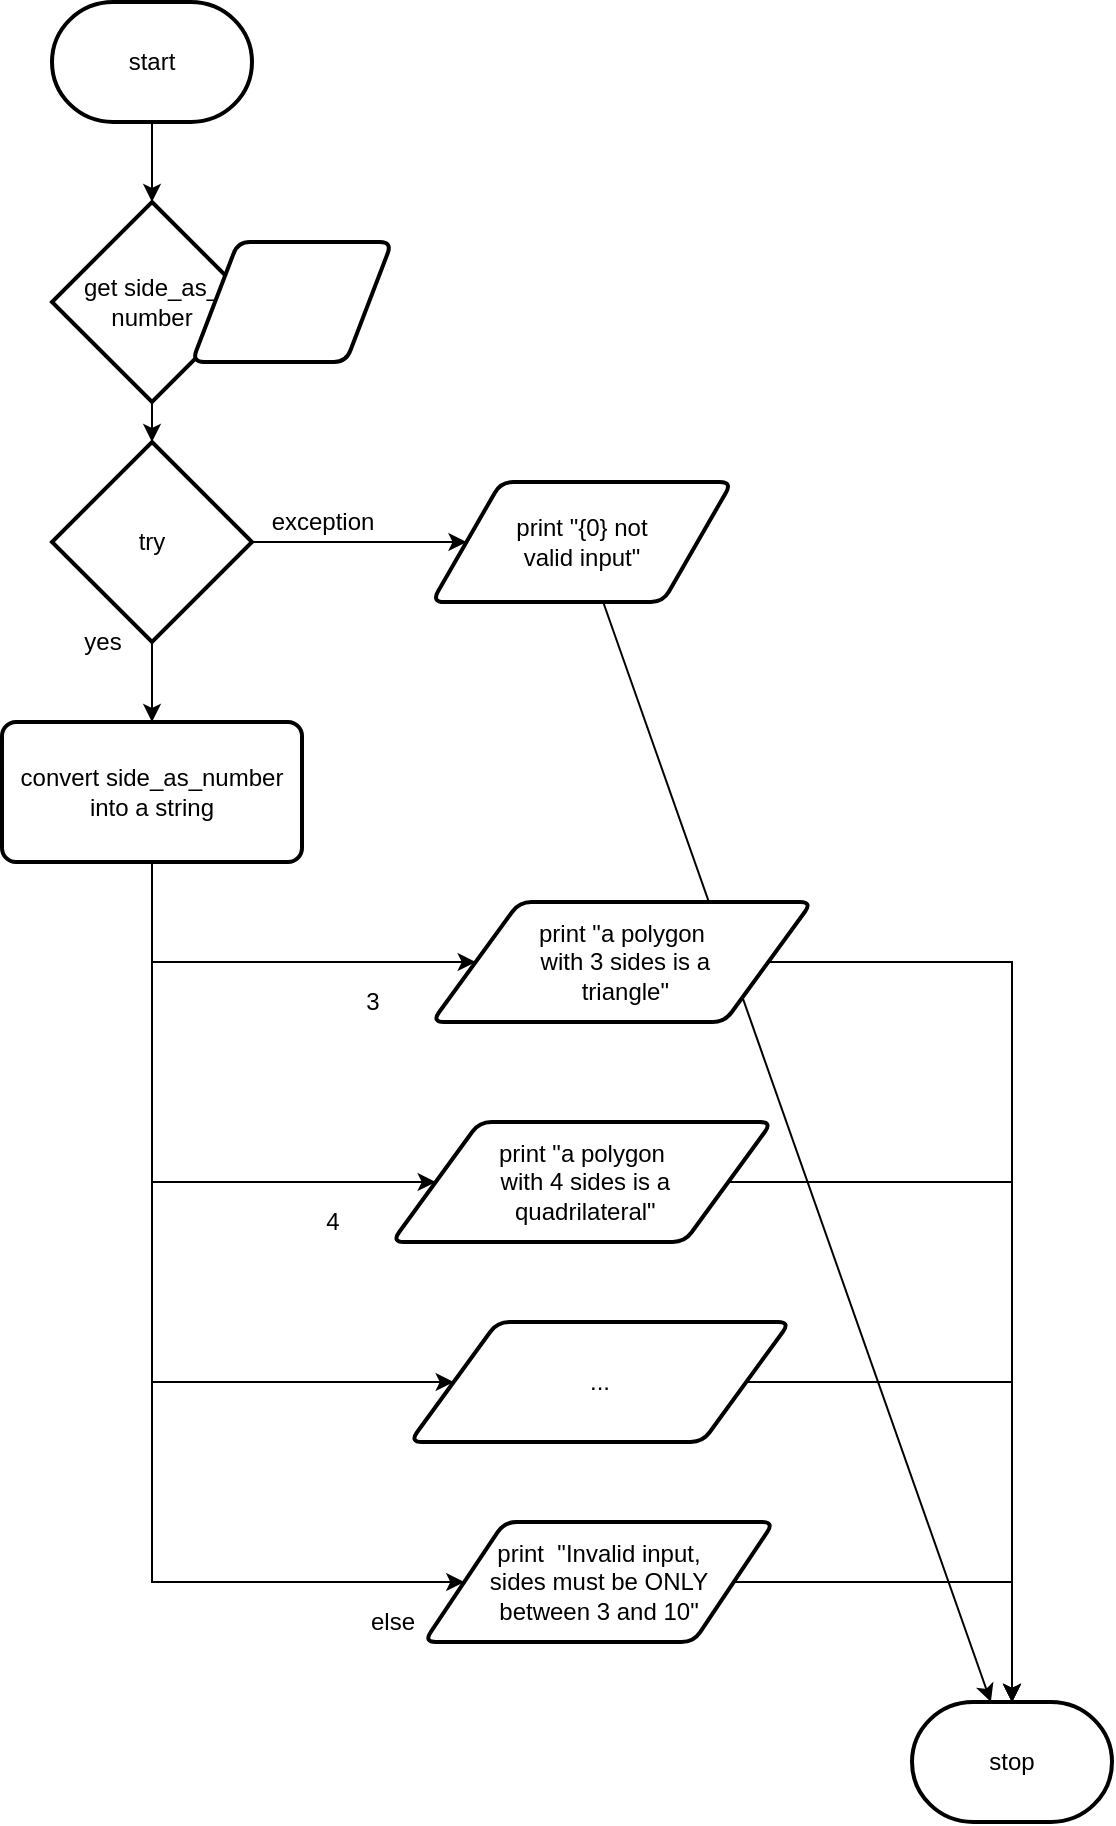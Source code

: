 <mxfile>
    <diagram id="HUNve_RoRBi3CLMW4R-9" name="Page-1">
        <mxGraphModel dx="572" dy="529" grid="1" gridSize="10" guides="1" tooltips="1" connect="1" arrows="1" fold="1" page="1" pageScale="1" pageWidth="827" pageHeight="1169" math="0" shadow="0">
            <root>
                <mxCell id="0"/>
                <mxCell id="1" parent="0"/>
                <mxCell id="8" style="edgeStyle=none;html=1;exitX=0.5;exitY=1;exitDx=0;exitDy=0;exitPerimeter=0;" edge="1" parent="1" source="2" target="3">
                    <mxGeometry relative="1" as="geometry"/>
                </mxCell>
                <mxCell id="2" value="start" style="strokeWidth=2;html=1;shape=mxgraph.flowchart.terminator;whiteSpace=wrap;" vertex="1" parent="1">
                    <mxGeometry x="140" y="50" width="100" height="60" as="geometry"/>
                </mxCell>
                <mxCell id="9" style="edgeStyle=none;html=1;exitX=0.5;exitY=1;exitDx=0;exitDy=0;exitPerimeter=0;" edge="1" parent="1" source="3" target="5">
                    <mxGeometry relative="1" as="geometry"/>
                </mxCell>
                <mxCell id="3" value="get side_as_&lt;br&gt;number" style="strokeWidth=2;html=1;shape=mxgraph.flowchart.decision;whiteSpace=wrap;" vertex="1" parent="1">
                    <mxGeometry x="140" y="150" width="100" height="100" as="geometry"/>
                </mxCell>
                <mxCell id="18" style="edgeStyle=none;html=1;exitX=0.5;exitY=1;exitDx=0;exitDy=0;entryX=0;entryY=0.5;entryDx=0;entryDy=0;rounded=0;" edge="1" parent="1" source="4" target="12">
                    <mxGeometry relative="1" as="geometry">
                        <Array as="points">
                            <mxPoint x="190" y="530"/>
                        </Array>
                    </mxGeometry>
                </mxCell>
                <mxCell id="19" style="edgeStyle=none;rounded=0;html=1;exitX=0.5;exitY=1;exitDx=0;exitDy=0;entryX=0;entryY=0.5;entryDx=0;entryDy=0;" edge="1" parent="1" source="4" target="13">
                    <mxGeometry relative="1" as="geometry">
                        <Array as="points">
                            <mxPoint x="190" y="640"/>
                        </Array>
                    </mxGeometry>
                </mxCell>
                <mxCell id="20" style="edgeStyle=none;rounded=0;html=1;exitX=0.5;exitY=1;exitDx=0;exitDy=0;entryX=0;entryY=0.5;entryDx=0;entryDy=0;" edge="1" parent="1" source="4" target="14">
                    <mxGeometry relative="1" as="geometry">
                        <Array as="points">
                            <mxPoint x="190" y="740"/>
                        </Array>
                    </mxGeometry>
                </mxCell>
                <mxCell id="21" style="edgeStyle=none;rounded=0;html=1;exitX=0.5;exitY=1;exitDx=0;exitDy=0;entryX=0;entryY=0.5;entryDx=0;entryDy=0;" edge="1" parent="1" source="4" target="16">
                    <mxGeometry relative="1" as="geometry">
                        <Array as="points">
                            <mxPoint x="190" y="840"/>
                        </Array>
                    </mxGeometry>
                </mxCell>
                <mxCell id="4" value="convert side_as_number into a string" style="rounded=1;whiteSpace=wrap;html=1;absoluteArcSize=1;arcSize=14;strokeWidth=2;" vertex="1" parent="1">
                    <mxGeometry x="115" y="410" width="150" height="70" as="geometry"/>
                </mxCell>
                <mxCell id="10" style="edgeStyle=none;html=1;exitX=0.5;exitY=1;exitDx=0;exitDy=0;exitPerimeter=0;" edge="1" parent="1" source="5" target="4">
                    <mxGeometry relative="1" as="geometry"/>
                </mxCell>
                <mxCell id="11" style="edgeStyle=none;html=1;exitX=1;exitY=0.5;exitDx=0;exitDy=0;exitPerimeter=0;" edge="1" parent="1" source="5" target="6">
                    <mxGeometry relative="1" as="geometry"/>
                </mxCell>
                <mxCell id="5" value="try" style="strokeWidth=2;html=1;shape=mxgraph.flowchart.decision;whiteSpace=wrap;" vertex="1" parent="1">
                    <mxGeometry x="140" y="270" width="100" height="100" as="geometry"/>
                </mxCell>
                <mxCell id="29" style="edgeStyle=none;rounded=0;html=1;" edge="1" parent="1" source="6" target="17">
                    <mxGeometry relative="1" as="geometry"/>
                </mxCell>
                <mxCell id="6" value="print &quot;{0} not &lt;br&gt;valid input&quot;" style="shape=parallelogram;html=1;strokeWidth=2;perimeter=parallelogramPerimeter;whiteSpace=wrap;rounded=1;arcSize=12;size=0.23;" vertex="1" parent="1">
                    <mxGeometry x="330" y="290" width="150" height="60" as="geometry"/>
                </mxCell>
                <mxCell id="22" style="edgeStyle=none;rounded=0;html=1;exitX=1;exitY=0.5;exitDx=0;exitDy=0;entryX=0.5;entryY=0;entryDx=0;entryDy=0;entryPerimeter=0;" edge="1" parent="1" source="12" target="17">
                    <mxGeometry relative="1" as="geometry">
                        <Array as="points">
                            <mxPoint x="620" y="530"/>
                        </Array>
                    </mxGeometry>
                </mxCell>
                <mxCell id="12" value="print &quot;a polygon&lt;br&gt;&amp;nbsp;with 3 sides is a&lt;br&gt;&amp;nbsp;triangle&quot;" style="shape=parallelogram;html=1;strokeWidth=2;perimeter=parallelogramPerimeter;whiteSpace=wrap;rounded=1;arcSize=12;size=0.23;" vertex="1" parent="1">
                    <mxGeometry x="330" y="500" width="190" height="60" as="geometry"/>
                </mxCell>
                <mxCell id="23" style="edgeStyle=none;rounded=0;html=1;exitX=1;exitY=0.5;exitDx=0;exitDy=0;" edge="1" parent="1" source="13">
                    <mxGeometry relative="1" as="geometry">
                        <mxPoint x="620" y="900" as="targetPoint"/>
                        <Array as="points">
                            <mxPoint x="620" y="640"/>
                        </Array>
                    </mxGeometry>
                </mxCell>
                <mxCell id="13" value="print &quot;a polygon&lt;br&gt;&amp;nbsp;with 4 sides is a&lt;br&gt;&amp;nbsp;quadrilateral&quot;" style="shape=parallelogram;html=1;strokeWidth=2;perimeter=parallelogramPerimeter;whiteSpace=wrap;rounded=1;arcSize=12;size=0.23;" vertex="1" parent="1">
                    <mxGeometry x="310" y="610" width="190" height="60" as="geometry"/>
                </mxCell>
                <mxCell id="24" style="edgeStyle=none;rounded=0;html=1;exitX=1;exitY=0.5;exitDx=0;exitDy=0;" edge="1" parent="1" source="14">
                    <mxGeometry relative="1" as="geometry">
                        <mxPoint x="620" y="900" as="targetPoint"/>
                        <Array as="points">
                            <mxPoint x="620" y="740"/>
                        </Array>
                    </mxGeometry>
                </mxCell>
                <mxCell id="14" value="..." style="shape=parallelogram;html=1;strokeWidth=2;perimeter=parallelogramPerimeter;whiteSpace=wrap;rounded=1;arcSize=12;size=0.23;" vertex="1" parent="1">
                    <mxGeometry x="319" y="710" width="190" height="60" as="geometry"/>
                </mxCell>
                <mxCell id="25" style="edgeStyle=none;rounded=0;html=1;exitX=1;exitY=0.5;exitDx=0;exitDy=0;" edge="1" parent="1" source="16">
                    <mxGeometry relative="1" as="geometry">
                        <mxPoint x="620" y="900" as="targetPoint"/>
                        <Array as="points">
                            <mxPoint x="620" y="840"/>
                        </Array>
                    </mxGeometry>
                </mxCell>
                <mxCell id="16" value="print&amp;nbsp; &quot;Invalid input,&lt;br&gt;sides must be ONLY &lt;br&gt;between 3 and 10&quot;" style="shape=parallelogram;html=1;strokeWidth=2;perimeter=parallelogramPerimeter;whiteSpace=wrap;rounded=1;arcSize=12;size=0.23;" vertex="1" parent="1">
                    <mxGeometry x="326" y="810" width="175" height="60" as="geometry"/>
                </mxCell>
                <mxCell id="17" value="stop" style="strokeWidth=2;html=1;shape=mxgraph.flowchart.terminator;whiteSpace=wrap;" vertex="1" parent="1">
                    <mxGeometry x="570" y="900" width="100" height="60" as="geometry"/>
                </mxCell>
                <mxCell id="26" value="exception" style="text;html=1;resizable=0;autosize=1;align=center;verticalAlign=middle;points=[];fillColor=none;strokeColor=none;rounded=0;" vertex="1" parent="1">
                    <mxGeometry x="240" y="300" width="70" height="20" as="geometry"/>
                </mxCell>
                <mxCell id="27" value="yes" style="text;html=1;resizable=0;autosize=1;align=center;verticalAlign=middle;points=[];fillColor=none;strokeColor=none;rounded=0;" vertex="1" parent="1">
                    <mxGeometry x="150" y="360" width="30" height="20" as="geometry"/>
                </mxCell>
                <mxCell id="28" value="" style="shape=parallelogram;html=1;strokeWidth=2;perimeter=parallelogramPerimeter;whiteSpace=wrap;rounded=1;arcSize=12;size=0.23;" vertex="1" parent="1">
                    <mxGeometry x="210" y="170" width="100" height="60" as="geometry"/>
                </mxCell>
                <mxCell id="30" value="3" style="text;html=1;align=center;verticalAlign=middle;resizable=0;points=[];autosize=1;strokeColor=none;fillColor=none;" vertex="1" parent="1">
                    <mxGeometry x="290" y="540" width="20" height="20" as="geometry"/>
                </mxCell>
                <mxCell id="31" value="4" style="text;html=1;align=center;verticalAlign=middle;resizable=0;points=[];autosize=1;strokeColor=none;fillColor=none;" vertex="1" parent="1">
                    <mxGeometry x="270" y="650" width="20" height="20" as="geometry"/>
                </mxCell>
                <mxCell id="32" value="else" style="text;html=1;align=center;verticalAlign=middle;resizable=0;points=[];autosize=1;strokeColor=none;fillColor=none;" vertex="1" parent="1">
                    <mxGeometry x="290" y="850" width="40" height="20" as="geometry"/>
                </mxCell>
            </root>
        </mxGraphModel>
    </diagram>
</mxfile>